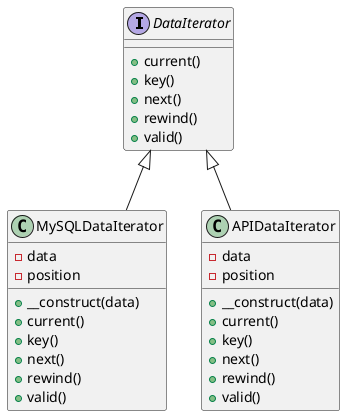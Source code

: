 @startuml

interface DataIterator {
    +current()
    +key()
    +next()
    +rewind()
    +valid()
}

class MySQLDataIterator {
    -data
    -position
    +__construct(data)
    +current()
    +key()
    +next()
    +rewind()
    +valid()
}

class APIDataIterator {
    -data
    -position
    +__construct(data)
    +current()
    +key()
    +next()
    +rewind()
    +valid()
}

DataIterator <|-- MySQLDataIterator
DataIterator <|-- APIDataIterator

@enduml